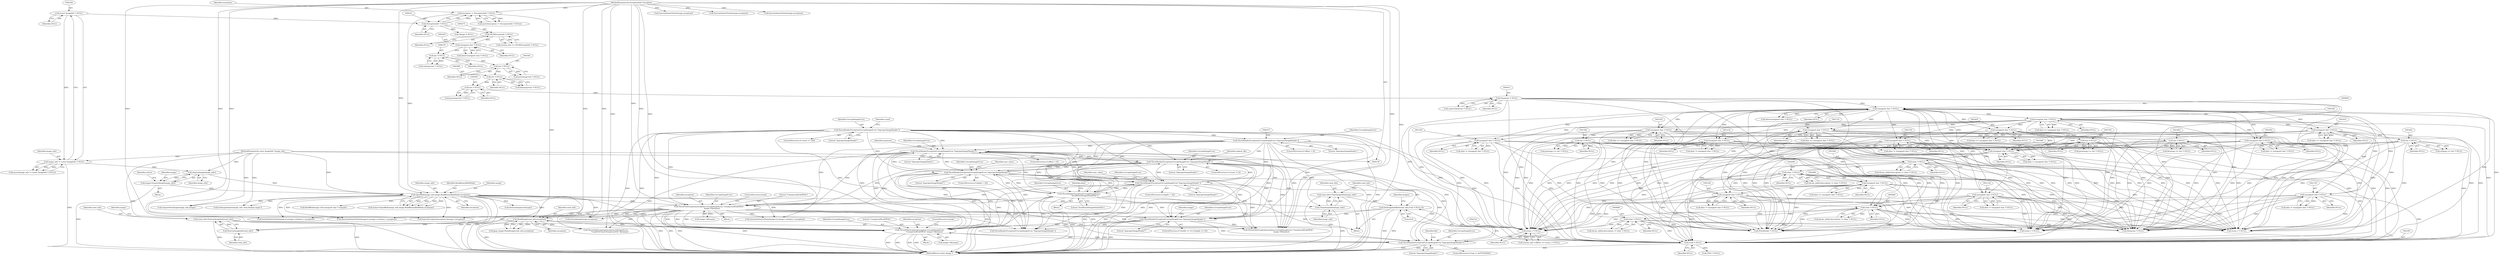 digraph "0_ImageMagick_f6e9d0d9955e85bdd7540b251cd50d598dacc5e6_8@API" {
"1002582" [label="(Call,read_info=DestroyImageInfo(read_info))"];
"1002584" [label="(Call,DestroyImageInfo(read_info))"];
"1002390" [label="(Call,SetImageInfoBlob(read_info,(void *) NULL,0))"];
"1002386" [label="(Call,read_info=CloneImageInfo(image_info))"];
"1002388" [label="(Call,CloneImageInfo(image_info))"];
"1000235" [label="(Call,OpenBlob(image_info,image,ReadBinaryBlobMode,exception))"];
"1000231" [label="(Call,AcquireImage(image_info))"];
"1000191" [label="(Call,image_info != (const ImageInfo *) NULL)"];
"1000140" [label="(MethodParameterIn,const ImageInfo *image_info)"];
"1000193" [label="(Call,(const ImageInfo *) NULL)"];
"1000229" [label="(Call,image=AcquireImage(image_info))"];
"1000218" [label="(Call,exception != (ExceptionInfo *) NULL)"];
"1000141" [label="(MethodParameterIn,ExceptionInfo *exception)"];
"1000220" [label="(Call,(ExceptionInfo *) NULL)"];
"1002392" [label="(Call,(void *) NULL)"];
"1001128" [label="(Call,(unsigned char *) NULL)"];
"1000943" [label="(Call,(unsigned char *) NULL)"];
"1002181" [label="(Call,(unsigned char *) NULL)"];
"1001964" [label="(Call,(unsigned char *) NULL)"];
"1001941" [label="(Call,(unsigned char *) NULL)"];
"1001044" [label="(Call,(unsigned char *) NULL)"];
"1001581" [label="(Call,(int *) NULL)"];
"1001551" [label="(Call,(unsigned char *) NULL)"];
"1001535" [label="(Call,(unsigned char *) NULL)"];
"1001761" [label="(Call,(int *) NULL)"];
"1001731" [label="(Call,(unsigned char *) NULL)"];
"1001832" [label="(Call,(unsigned char *) NULL)"];
"1001215" [label="(Call,(unsigned char *) NULL)"];
"1001518" [label="(Call,(unsigned char *) NULL)"];
"1001660" [label="(Call,(int *) NULL)"];
"1001630" [label="(Call,(unsigned char *) NULL)"];
"1001862" [label="(Call,(int *) NULL)"];
"1002089" [label="(Call,(unsigned char *) NULL)"];
"1002008" [label="(Call,(char *) NULL)"];
"1001979" [label="(Call,(char *) NULL)"];
"1001149" [label="(Call,(unsigned char *) NULL)"];
"1000410" [label="(Call,(Quantum *) NULL)"];
"1000390" [label="(Call,(int *) NULL)"];
"1000385" [label="(Call,(int *) NULL)"];
"1000380" [label="(Call,(int *) NULL)"];
"1000375" [label="(Call,(int *) NULL)"];
"1000353" [label="(Call,(unsigned char *) NULL)"];
"1000274" [label="(Call,(DCMStreamInfo *) NULL)"];
"1000898" [label="(Call,(char *) NULL)"];
"1000848" [label="(Call,(char *) NULL)"];
"1002331" [label="(Call,(ssize_t *) NULL)"];
"1002539" [label="(Call,ReadImage(read_info,exception))"];
"1002496" [label="(Call,ThrowFileException(exception,CorruptImageError,\n                \"UnexpectedEndOfFile\",image->filename))"];
"1002196" [label="(Call,ThrowFileException(exception,CorruptImageError,\"UnexpectedEndOfFile\",\n          image->filename))"];
"1000333" [label="(Call,ThrowReaderException(CorruptImageError,\"ImproperImageHeader\"))"];
"1000300" [label="(Call,ThrowReaderException(CorruptImageError,\"ImproperImageHeader\"))"];
"1000650" [label="(Call,ThrowReaderException(CorruptImageError,\"ImproperImageHeader\"))"];
"1000561" [label="(Call,ThrowReaderException(CorruptImageError,\"ImproperImageHeader\"))"];
"1001450" [label="(Call,ThrowReaderException(CorruptImageError,\"ImproperImageHeader\"))"];
"1001485" [label="(Call,ThrowReaderException(CorruptImageError,\"ImproperImageHeader\"))"];
"1001092" [label="(Call,ThrowReaderException(CorruptImageError,\n                     \"InsufficientImageDataInFile\"))"];
"1002441" [label="(Call,ThrowReaderException(CorruptImageError,\"ImproperImageHeader\"))"];
"1002212" [label="(Call,ThrowReaderException(CorruptImageError,\"ImproperImageHeader\"))"];
"1000142" [label="(Block,)"];
"1001217" [label="(Identifier,NULL)"];
"1000943" [label="(Call,(unsigned char *) NULL)"];
"1000333" [label="(Call,ThrowReaderException(CorruptImageError,\"ImproperImageHeader\"))"];
"1000195" [label="(Identifier,NULL)"];
"1001941" [label="(Call,(unsigned char *) NULL)"];
"1000217" [label="(Call,assert(exception != (ExceptionInfo *) NULL))"];
"1000351" [label="(Call,data=(unsigned char *) NULL)"];
"1002445" [label="(Identifier,file)"];
"1002386" [label="(Call,read_info=CloneImageInfo(image_info))"];
"1001068" [label="(Block,)"];
"1001520" [label="(Identifier,NULL)"];
"1000387" [label="(Identifier,NULL)"];
"1001537" [label="(Identifier,NULL)"];
"1002495" [label="(Block,)"];
"1001215" [label="(Call,(unsigned char *) NULL)"];
"1000373" [label="(Call,redmap=(int *) NULL)"];
"1004382" [label="(Call,IsGrayImage(image,exception))"];
"1002217" [label="(Identifier,image)"];
"1002204" [label="(ControlStructure,if ((width == 0) || (height == 0)))"];
"1001579" [label="(Call,graymap == (int *) NULL)"];
"1000218" [label="(Call,exception != (ExceptionInfo *) NULL)"];
"1000562" [label="(Identifier,CorruptImageError)"];
"1001094" [label="(Literal,\"InsufficientImageDataInFile\")"];
"1001763" [label="(Identifier,NULL)"];
"1002496" [label="(Call,ThrowFileException(exception,CorruptImageError,\n                \"UnexpectedEndOfFile\",image->filename))"];
"1001943" [label="(Identifier,NULL)"];
"1002212" [label="(Call,ThrowReaderException(CorruptImageError,\"ImproperImageHeader\"))"];
"1001130" [label="(Identifier,NULL)"];
"1002500" [label="(Call,image->filename)"];
"1000377" [label="(Identifier,NULL)"];
"1001551" [label="(Call,(unsigned char *) NULL)"];
"1000219" [label="(Identifier,exception)"];
"1001979" [label="(Call,(char *) NULL)"];
"1000557" [label="(ControlStructure,if (count != 2))"];
"1000334" [label="(Identifier,CorruptImageError)"];
"1000646" [label="(ControlStructure,if (offset < 0))"];
"1000410" [label="(Call,(Quantum *) NULL)"];
"1000276" [label="(Identifier,NULL)"];
"1000272" [label="(Call,stream_info == (DCMStreamInfo *) NULL)"];
"1001966" [label="(Identifier,NULL)"];
"1002474" [label="(Call,ThrowFileException(exception,FileOpenError,\n              \"UnableToCreateTemporaryFile\",filename))"];
"1000290" [label="(Call,ReadBlob(image,128,(unsigned char *) magick))"];
"1002389" [label="(Identifier,image_info)"];
"1000329" [label="(ControlStructure,if (offset < 0))"];
"1001147" [label="(Call,data != (unsigned char *) NULL)"];
"1003274" [label="(Call,GetAuthenticPixels(image,0,y,image->columns,1,exception))"];
"1001964" [label="(Call,(unsigned char *) NULL)"];
"1001759" [label="(Call,greenmap == (int *) NULL)"];
"1000392" [label="(Identifier,NULL)"];
"1001485" [label="(Call,ThrowReaderException(CorruptImageError,\"ImproperImageHeader\"))"];
"1000385" [label="(Call,(int *) NULL)"];
"1001973" [label="(Call,dicom_info[i].description != (char *) NULL)"];
"1002497" [label="(Identifier,exception)"];
"1002200" [label="(Call,image->filename)"];
"1000375" [label="(Call,(int *) NULL)"];
"1000191" [label="(Call,image_info != (const ImageInfo *) NULL)"];
"1001044" [label="(Call,(unsigned char *) NULL)"];
"1001487" [label="(Literal,\"ImproperImageHeader\")"];
"1001632" [label="(Identifier,NULL)"];
"1001042" [label="(Call,data == (unsigned char *) NULL)"];
"1000842" [label="(Call,dicom_info[i].description != (char *) NULL)"];
"1002387" [label="(Identifier,read_info)"];
"1000300" [label="(Call,ThrowReaderException(CorruptImageError,\"ImproperImageHeader\"))"];
"1003415" [label="(Call,GetImageOption(image_info,\"dcm:display-range\"))"];
"1001731" [label="(Call,(unsigned char *) NULL)"];
"1001761" [label="(Call,(int *) NULL)"];
"1003458" [label="(Call,QueueAuthenticPixels(image,0,y,image->columns,1,exception))"];
"1001535" [label="(Call,(unsigned char *) NULL)"];
"1000190" [label="(Call,assert(image_info != (const ImageInfo *) NULL))"];
"1000941" [label="(Call,data=(unsigned char *) NULL)"];
"1002541" [label="(Identifier,exception)"];
"1002503" [label="(ControlStructure,break;)"];
"1000193" [label="(Call,(const ImageInfo *) NULL)"];
"1002394" [label="(Identifier,NULL)"];
"1000390" [label="(Call,(int *) NULL)"];
"1000236" [label="(Identifier,image_info)"];
"1000296" [label="(ControlStructure,if (count != 128))"];
"1001092" [label="(Call,ThrowReaderException(CorruptImageError,\n                     \"InsufficientImageDataInFile\"))"];
"1000561" [label="(Call,ThrowReaderException(CorruptImageError,\"ImproperImageHeader\"))"];
"1002089" [label="(Call,(unsigned char *) NULL)"];
"1001862" [label="(Call,(int *) NULL)"];
"1002196" [label="(Call,ThrowFileException(exception,CorruptImageError,\"UnexpectedEndOfFile\",\n          image->filename))"];
"1002537" [label="(Call,jpeg_image=ReadImage(read_info,exception))"];
"1000353" [label="(Call,(unsigned char *) NULL)"];
"1001864" [label="(Identifier,NULL)"];
"1001981" [label="(Identifier,NULL)"];
"1001658" [label="(Call,redmap == (int *) NULL)"];
"1000383" [label="(Call,bluemap=(int *) NULL)"];
"1002582" [label="(Call,read_info=DestroyImageInfo(read_info))"];
"1001093" [label="(Identifier,CorruptImageError)"];
"1001832" [label="(Call,(unsigned char *) NULL)"];
"1000900" [label="(Identifier,NULL)"];
"1002842" [label="(Call,InheritException(exception,&image->exception))"];
"1001489" [label="(Identifier,max_value)"];
"1000250" [label="(Call,(Image *) NULL)"];
"1000232" [label="(Identifier,image_info)"];
"1002008" [label="(Call,(char *) NULL)"];
"1000238" [label="(Identifier,ReadBinaryBlobMode)"];
"1000222" [label="(Identifier,NULL)"];
"1000382" [label="(Identifier,NULL)"];
"1002392" [label="(Call,(void *) NULL)"];
"1003906" [label="(Call,QueueAuthenticPixels(image,0,y,image->columns,1,exception))"];
"1002327" [label="(Call,stream_info->offsets == (ssize_t *) NULL)"];
"1001553" [label="(Identifier,NULL)"];
"1001046" [label="(Identifier,NULL)"];
"1002498" [label="(Identifier,CorruptImageError)"];
"1000567" [label="(Identifier,explicit_file)"];
"1000850" [label="(Identifier,NULL)"];
"1003854" [label="(Call,SyncAuthenticPixels(image,exception))"];
"1001834" [label="(Identifier,NULL)"];
"1002333" [label="(Identifier,NULL)"];
"1001860" [label="(Call,bluemap == (int *) NULL)"];
"1002391" [label="(Identifier,read_info)"];
"1001830" [label="(Call,data == (unsigned char *) NULL)"];
"1000898" [label="(Call,(char *) NULL)"];
"1002587" [label="(Identifier,image)"];
"1000274" [label="(Call,(DCMStreamInfo *) NULL)"];
"1001729" [label="(Call,data == (unsigned char *) NULL)"];
"1002183" [label="(Identifier,NULL)"];
"1000234" [label="(Identifier,status)"];
"1002583" [label="(Identifier,read_info)"];
"1001128" [label="(Call,(unsigned char *) NULL)"];
"1002010" [label="(Identifier,NULL)"];
"1004435" [label="(Call,AcquireNextImage(image_info,image))"];
"1000301" [label="(Identifier,CorruptImageError)"];
"1002860" [label="(Call,(PixelPacket *) NULL)"];
"1001454" [label="(Identifier,max_value)"];
"1002397" [label="(Identifier,images)"];
"1000233" [label="(Call,status=OpenBlob(image_info,image,ReadBinaryBlobMode,exception))"];
"1000237" [label="(Identifier,image)"];
"1001126" [label="(Call,data != (unsigned char *) NULL)"];
"1002584" [label="(Call,DestroyImageInfo(read_info))"];
"1000192" [label="(Identifier,image_info)"];
"1000140" [label="(MethodParameterIn,const ImageInfo *image_info)"];
"1001581" [label="(Call,(int *) NULL)"];
"1001151" [label="(Identifier,NULL)"];
"1000408" [label="(Call,scale=(Quantum *) NULL)"];
"1000892" [label="(Call,dicom_info[i].description != (char *) NULL)"];
"1000235" [label="(Call,OpenBlob(image_info,image,ReadBinaryBlobMode,exception))"];
"1000563" [label="(Literal,\"ImproperImageHeader\")"];
"1002002" [label="(Call,dicom_info[i].description != (char *) NULL)"];
"1002087" [label="(Call,data == (unsigned char *) NULL)"];
"1002539" [label="(Call,ReadImage(read_info,exception))"];
"1001481" [label="(ControlStructure,if (depth > 32))"];
"1000335" [label="(Literal,\"ImproperImageHeader\")"];
"1002390" [label="(Call,SetImageInfoBlob(read_info,(void *) NULL,0))"];
"1001660" [label="(Call,(int *) NULL)"];
"1002622" [label="(Call,(Quantum *) NULL)"];
"1001533" [label="(Call,data != (unsigned char *) NULL)"];
"1001518" [label="(Call,(unsigned char *) NULL)"];
"1000412" [label="(Identifier,NULL)"];
"1001583" [label="(Identifier,NULL)"];
"1001452" [label="(Literal,\"ImproperImageHeader\")"];
"1000231" [label="(Call,AcquireImage(image_info))"];
"1004350" [label="(Call,SyncAuthenticPixels(image,exception))"];
"1002203" [label="(ControlStructure,break;)"];
"1000230" [label="(Identifier,image)"];
"1000848" [label="(Call,(char *) NULL)"];
"1001662" [label="(Identifier,NULL)"];
"1002585" [label="(Identifier,read_info)"];
"1002446" [label="(Call,(FILE *) NULL)"];
"1001450" [label="(Call,ThrowReaderException(CorruptImageError,\"ImproperImageHeader\"))"];
"1002199" [label="(Literal,\"UnexpectedEndOfFile\")"];
"1001451" [label="(Identifier,CorruptImageError)"];
"1002179" [label="(Call,data != (unsigned char *) NULL)"];
"1001486" [label="(Identifier,CorruptImageError)"];
"1000220" [label="(Call,(ExceptionInfo *) NULL)"];
"1002437" [label="(ControlStructure,if (tag != 0xFFFEE000))"];
"1004563" [label="(MethodReturn,static Image *)"];
"1002395" [label="(Literal,0)"];
"1000380" [label="(Call,(int *) NULL)"];
"1000650" [label="(Call,ThrowReaderException(CorruptImageError,\"ImproperImageHeader\"))"];
"1001962" [label="(Call,data != (unsigned char *) NULL)"];
"1003182" [label="(Call,ThrowReaderException(CorruptImageError,\"ImproperImageHeader\"))"];
"1000229" [label="(Call,image=AcquireImage(image_info))"];
"1002331" [label="(Call,(ssize_t *) NULL)"];
"1002214" [label="(Literal,\"ImproperImageHeader\")"];
"1000302" [label="(Literal,\"ImproperImageHeader\")"];
"1002195" [label="(Block,)"];
"1001213" [label="(Call,data != (unsigned char *) NULL)"];
"1000651" [label="(Identifier,CorruptImageError)"];
"1001549" [label="(Call,data == (unsigned char *) NULL)"];
"1001097" [label="(Identifier,data)"];
"1002441" [label="(Call,ThrowReaderException(CorruptImageError,\"ImproperImageHeader\"))"];
"1002442" [label="(Identifier,CorruptImageError)"];
"1000239" [label="(Identifier,exception)"];
"1000355" [label="(Identifier,NULL)"];
"1000654" [label="(Identifier,quantum)"];
"1002443" [label="(Literal,\"ImproperImageHeader\")"];
"1000945" [label="(Identifier,NULL)"];
"1001733" [label="(Identifier,NULL)"];
"1002388" [label="(Call,CloneImageInfo(image_info))"];
"1000378" [label="(Call,greenmap=(int *) NULL)"];
"1002255" [label="(Block,)"];
"1004477" [label="(Call,(ssize_t *) NULL)"];
"1002091" [label="(Identifier,NULL)"];
"1000388" [label="(Call,graymap=(int *) NULL)"];
"1001149" [label="(Call,(unsigned char *) NULL)"];
"1002213" [label="(Identifier,CorruptImageError)"];
"1001630" [label="(Call,(unsigned char *) NULL)"];
"1001939" [label="(Call,data != (unsigned char *) NULL)"];
"1001446" [label="(ControlStructure,if (depth > 32))"];
"1000141" [label="(MethodParameterIn,ExceptionInfo *exception)"];
"1001628" [label="(Call,data == (unsigned char *) NULL)"];
"1002197" [label="(Identifier,exception)"];
"1000304" [label="(Identifier,count)"];
"1000247" [label="(Call,DestroyImageList(image))"];
"1002734" [label="(Call,(ssize_t *) NULL)"];
"1001516" [label="(Call,data != (unsigned char *) NULL)"];
"1003359" [label="(Call,SyncAuthenticPixels(image,exception))"];
"1002540" [label="(Identifier,read_info)"];
"1002198" [label="(Identifier,CorruptImageError)"];
"1002499" [label="(Literal,\"UnexpectedEndOfFile\")"];
"1002181" [label="(Call,(unsigned char *) NULL)"];
"1004397" [label="(Call,ThrowFileException(exception,CorruptImageError,\"UnexpectedEndOfFile\",\n          image->filename))"];
"1000652" [label="(Literal,\"ImproperImageHeader\")"];
"1002582" -> "1002255"  [label="AST: "];
"1002582" -> "1002584"  [label="CFG: "];
"1002583" -> "1002582"  [label="AST: "];
"1002584" -> "1002582"  [label="AST: "];
"1002587" -> "1002582"  [label="CFG: "];
"1002582" -> "1004563"  [label="DDG: "];
"1002582" -> "1004563"  [label="DDG: "];
"1002584" -> "1002582"  [label="DDG: "];
"1002584" -> "1002585"  [label="CFG: "];
"1002585" -> "1002584"  [label="AST: "];
"1002390" -> "1002584"  [label="DDG: "];
"1002539" -> "1002584"  [label="DDG: "];
"1002390" -> "1002255"  [label="AST: "];
"1002390" -> "1002395"  [label="CFG: "];
"1002391" -> "1002390"  [label="AST: "];
"1002392" -> "1002390"  [label="AST: "];
"1002395" -> "1002390"  [label="AST: "];
"1002397" -> "1002390"  [label="CFG: "];
"1002390" -> "1004563"  [label="DDG: "];
"1002390" -> "1004563"  [label="DDG: "];
"1002386" -> "1002390"  [label="DDG: "];
"1002392" -> "1002390"  [label="DDG: "];
"1002390" -> "1002539"  [label="DDG: "];
"1002386" -> "1002255"  [label="AST: "];
"1002386" -> "1002388"  [label="CFG: "];
"1002387" -> "1002386"  [label="AST: "];
"1002388" -> "1002386"  [label="AST: "];
"1002391" -> "1002386"  [label="CFG: "];
"1002386" -> "1004563"  [label="DDG: "];
"1002388" -> "1002386"  [label="DDG: "];
"1002388" -> "1002389"  [label="CFG: "];
"1002389" -> "1002388"  [label="AST: "];
"1002388" -> "1004563"  [label="DDG: "];
"1000235" -> "1002388"  [label="DDG: "];
"1000140" -> "1002388"  [label="DDG: "];
"1000235" -> "1000233"  [label="AST: "];
"1000235" -> "1000239"  [label="CFG: "];
"1000236" -> "1000235"  [label="AST: "];
"1000237" -> "1000235"  [label="AST: "];
"1000238" -> "1000235"  [label="AST: "];
"1000239" -> "1000235"  [label="AST: "];
"1000233" -> "1000235"  [label="CFG: "];
"1000235" -> "1004563"  [label="DDG: "];
"1000235" -> "1004563"  [label="DDG: "];
"1000235" -> "1004563"  [label="DDG: "];
"1000235" -> "1000233"  [label="DDG: "];
"1000235" -> "1000233"  [label="DDG: "];
"1000235" -> "1000233"  [label="DDG: "];
"1000235" -> "1000233"  [label="DDG: "];
"1000231" -> "1000235"  [label="DDG: "];
"1000140" -> "1000235"  [label="DDG: "];
"1000229" -> "1000235"  [label="DDG: "];
"1000218" -> "1000235"  [label="DDG: "];
"1000141" -> "1000235"  [label="DDG: "];
"1000235" -> "1000247"  [label="DDG: "];
"1000235" -> "1000290"  [label="DDG: "];
"1000235" -> "1002196"  [label="DDG: "];
"1000235" -> "1002474"  [label="DDG: "];
"1000235" -> "1002496"  [label="DDG: "];
"1000235" -> "1002539"  [label="DDG: "];
"1000235" -> "1002842"  [label="DDG: "];
"1000235" -> "1003274"  [label="DDG: "];
"1000235" -> "1003415"  [label="DDG: "];
"1000235" -> "1003458"  [label="DDG: "];
"1000235" -> "1003906"  [label="DDG: "];
"1000235" -> "1004382"  [label="DDG: "];
"1000235" -> "1004435"  [label="DDG: "];
"1000231" -> "1000229"  [label="AST: "];
"1000231" -> "1000232"  [label="CFG: "];
"1000232" -> "1000231"  [label="AST: "];
"1000229" -> "1000231"  [label="CFG: "];
"1000231" -> "1000229"  [label="DDG: "];
"1000191" -> "1000231"  [label="DDG: "];
"1000140" -> "1000231"  [label="DDG: "];
"1000191" -> "1000190"  [label="AST: "];
"1000191" -> "1000193"  [label="CFG: "];
"1000192" -> "1000191"  [label="AST: "];
"1000193" -> "1000191"  [label="AST: "];
"1000190" -> "1000191"  [label="CFG: "];
"1000191" -> "1004563"  [label="DDG: "];
"1000191" -> "1000190"  [label="DDG: "];
"1000191" -> "1000190"  [label="DDG: "];
"1000140" -> "1000191"  [label="DDG: "];
"1000193" -> "1000191"  [label="DDG: "];
"1000140" -> "1000139"  [label="AST: "];
"1000140" -> "1004563"  [label="DDG: "];
"1000140" -> "1003415"  [label="DDG: "];
"1000140" -> "1004435"  [label="DDG: "];
"1000193" -> "1000195"  [label="CFG: "];
"1000194" -> "1000193"  [label="AST: "];
"1000195" -> "1000193"  [label="AST: "];
"1000193" -> "1000220"  [label="DDG: "];
"1000229" -> "1000142"  [label="AST: "];
"1000230" -> "1000229"  [label="AST: "];
"1000234" -> "1000229"  [label="CFG: "];
"1000229" -> "1004563"  [label="DDG: "];
"1000218" -> "1000217"  [label="AST: "];
"1000218" -> "1000220"  [label="CFG: "];
"1000219" -> "1000218"  [label="AST: "];
"1000220" -> "1000218"  [label="AST: "];
"1000217" -> "1000218"  [label="CFG: "];
"1000218" -> "1004563"  [label="DDG: "];
"1000218" -> "1000217"  [label="DDG: "];
"1000218" -> "1000217"  [label="DDG: "];
"1000141" -> "1000218"  [label="DDG: "];
"1000220" -> "1000218"  [label="DDG: "];
"1000141" -> "1000139"  [label="AST: "];
"1000141" -> "1004563"  [label="DDG: "];
"1000141" -> "1002196"  [label="DDG: "];
"1000141" -> "1002474"  [label="DDG: "];
"1000141" -> "1002496"  [label="DDG: "];
"1000141" -> "1002539"  [label="DDG: "];
"1000141" -> "1002842"  [label="DDG: "];
"1000141" -> "1003274"  [label="DDG: "];
"1000141" -> "1003359"  [label="DDG: "];
"1000141" -> "1003458"  [label="DDG: "];
"1000141" -> "1003854"  [label="DDG: "];
"1000141" -> "1003906"  [label="DDG: "];
"1000141" -> "1004350"  [label="DDG: "];
"1000141" -> "1004382"  [label="DDG: "];
"1000141" -> "1004397"  [label="DDG: "];
"1000220" -> "1000222"  [label="CFG: "];
"1000221" -> "1000220"  [label="AST: "];
"1000222" -> "1000220"  [label="AST: "];
"1000220" -> "1000250"  [label="DDG: "];
"1000220" -> "1000274"  [label="DDG: "];
"1002392" -> "1002394"  [label="CFG: "];
"1002393" -> "1002392"  [label="AST: "];
"1002394" -> "1002392"  [label="AST: "];
"1002395" -> "1002392"  [label="CFG: "];
"1002392" -> "1004563"  [label="DDG: "];
"1001128" -> "1002392"  [label="DDG: "];
"1002089" -> "1002392"  [label="DDG: "];
"1000410" -> "1002392"  [label="DDG: "];
"1001581" -> "1002392"  [label="DDG: "];
"1001535" -> "1002392"  [label="DDG: "];
"1001761" -> "1002392"  [label="DDG: "];
"1001832" -> "1002392"  [label="DDG: "];
"1000898" -> "1002392"  [label="DDG: "];
"1001215" -> "1002392"  [label="DDG: "];
"1001731" -> "1002392"  [label="DDG: "];
"1001941" -> "1002392"  [label="DDG: "];
"1002181" -> "1002392"  [label="DDG: "];
"1000848" -> "1002392"  [label="DDG: "];
"1001518" -> "1002392"  [label="DDG: "];
"1001660" -> "1002392"  [label="DDG: "];
"1001149" -> "1002392"  [label="DDG: "];
"1002008" -> "1002392"  [label="DDG: "];
"1001862" -> "1002392"  [label="DDG: "];
"1002331" -> "1002392"  [label="DDG: "];
"1001630" -> "1002392"  [label="DDG: "];
"1001979" -> "1002392"  [label="DDG: "];
"1000943" -> "1002392"  [label="DDG: "];
"1001044" -> "1002392"  [label="DDG: "];
"1001551" -> "1002392"  [label="DDG: "];
"1002392" -> "1002446"  [label="DDG: "];
"1001128" -> "1001126"  [label="AST: "];
"1001128" -> "1001130"  [label="CFG: "];
"1001129" -> "1001128"  [label="AST: "];
"1001130" -> "1001128"  [label="AST: "];
"1001126" -> "1001128"  [label="CFG: "];
"1001128" -> "1000848"  [label="DDG: "];
"1001128" -> "1000943"  [label="DDG: "];
"1001128" -> "1001126"  [label="DDG: "];
"1000943" -> "1001128"  [label="DDG: "];
"1001044" -> "1001128"  [label="DDG: "];
"1001128" -> "1002331"  [label="DDG: "];
"1001128" -> "1002622"  [label="DDG: "];
"1001128" -> "1002734"  [label="DDG: "];
"1001128" -> "1002860"  [label="DDG: "];
"1001128" -> "1004477"  [label="DDG: "];
"1000943" -> "1000941"  [label="AST: "];
"1000943" -> "1000945"  [label="CFG: "];
"1000944" -> "1000943"  [label="AST: "];
"1000945" -> "1000943"  [label="AST: "];
"1000941" -> "1000943"  [label="CFG: "];
"1000943" -> "1000848"  [label="DDG: "];
"1000943" -> "1000941"  [label="DDG: "];
"1002181" -> "1000943"  [label="DDG: "];
"1001149" -> "1000943"  [label="DDG: "];
"1000410" -> "1000943"  [label="DDG: "];
"1000898" -> "1000943"  [label="DDG: "];
"1000943" -> "1001044"  [label="DDG: "];
"1000943" -> "1001149"  [label="DDG: "];
"1000943" -> "1001215"  [label="DDG: "];
"1000943" -> "1001518"  [label="DDG: "];
"1000943" -> "1001535"  [label="DDG: "];
"1000943" -> "1001551"  [label="DDG: "];
"1000943" -> "1001630"  [label="DDG: "];
"1000943" -> "1001731"  [label="DDG: "];
"1000943" -> "1001832"  [label="DDG: "];
"1000943" -> "1001941"  [label="DDG: "];
"1000943" -> "1001964"  [label="DDG: "];
"1000943" -> "1002331"  [label="DDG: "];
"1000943" -> "1002622"  [label="DDG: "];
"1000943" -> "1002734"  [label="DDG: "];
"1000943" -> "1002860"  [label="DDG: "];
"1000943" -> "1004477"  [label="DDG: "];
"1002181" -> "1002179"  [label="AST: "];
"1002181" -> "1002183"  [label="CFG: "];
"1002182" -> "1002181"  [label="AST: "];
"1002183" -> "1002181"  [label="AST: "];
"1002179" -> "1002181"  [label="CFG: "];
"1002181" -> "1000848"  [label="DDG: "];
"1002181" -> "1002179"  [label="DDG: "];
"1001964" -> "1002181"  [label="DDG: "];
"1002089" -> "1002181"  [label="DDG: "];
"1002008" -> "1002181"  [label="DDG: "];
"1002181" -> "1002331"  [label="DDG: "];
"1002181" -> "1002622"  [label="DDG: "];
"1002181" -> "1002734"  [label="DDG: "];
"1002181" -> "1002860"  [label="DDG: "];
"1002181" -> "1004477"  [label="DDG: "];
"1001964" -> "1001962"  [label="AST: "];
"1001964" -> "1001966"  [label="CFG: "];
"1001965" -> "1001964"  [label="AST: "];
"1001966" -> "1001964"  [label="AST: "];
"1001962" -> "1001964"  [label="CFG: "];
"1001964" -> "1001962"  [label="DDG: "];
"1001941" -> "1001964"  [label="DDG: "];
"1001581" -> "1001964"  [label="DDG: "];
"1001535" -> "1001964"  [label="DDG: "];
"1001761" -> "1001964"  [label="DDG: "];
"1001832" -> "1001964"  [label="DDG: "];
"1001215" -> "1001964"  [label="DDG: "];
"1001731" -> "1001964"  [label="DDG: "];
"1001518" -> "1001964"  [label="DDG: "];
"1001660" -> "1001964"  [label="DDG: "];
"1001862" -> "1001964"  [label="DDG: "];
"1001630" -> "1001964"  [label="DDG: "];
"1001044" -> "1001964"  [label="DDG: "];
"1001551" -> "1001964"  [label="DDG: "];
"1001964" -> "1001979"  [label="DDG: "];
"1001964" -> "1002089"  [label="DDG: "];
"1001941" -> "1001939"  [label="AST: "];
"1001941" -> "1001943"  [label="CFG: "];
"1001942" -> "1001941"  [label="AST: "];
"1001943" -> "1001941"  [label="AST: "];
"1001939" -> "1001941"  [label="CFG: "];
"1001941" -> "1001939"  [label="DDG: "];
"1001044" -> "1001941"  [label="DDG: "];
"1001941" -> "1002331"  [label="DDG: "];
"1001941" -> "1002622"  [label="DDG: "];
"1001941" -> "1002734"  [label="DDG: "];
"1001941" -> "1002860"  [label="DDG: "];
"1001941" -> "1004477"  [label="DDG: "];
"1001044" -> "1001042"  [label="AST: "];
"1001044" -> "1001046"  [label="CFG: "];
"1001045" -> "1001044"  [label="AST: "];
"1001046" -> "1001044"  [label="AST: "];
"1001042" -> "1001044"  [label="CFG: "];
"1001044" -> "1001042"  [label="DDG: "];
"1001044" -> "1001149"  [label="DDG: "];
"1001044" -> "1001215"  [label="DDG: "];
"1001044" -> "1001518"  [label="DDG: "];
"1001044" -> "1001535"  [label="DDG: "];
"1001044" -> "1001551"  [label="DDG: "];
"1001044" -> "1001630"  [label="DDG: "];
"1001044" -> "1001731"  [label="DDG: "];
"1001044" -> "1001832"  [label="DDG: "];
"1001044" -> "1002331"  [label="DDG: "];
"1001044" -> "1002622"  [label="DDG: "];
"1001044" -> "1002734"  [label="DDG: "];
"1001044" -> "1002860"  [label="DDG: "];
"1001044" -> "1004477"  [label="DDG: "];
"1001581" -> "1001579"  [label="AST: "];
"1001581" -> "1001583"  [label="CFG: "];
"1001582" -> "1001581"  [label="AST: "];
"1001583" -> "1001581"  [label="AST: "];
"1001579" -> "1001581"  [label="CFG: "];
"1001581" -> "1001579"  [label="DDG: "];
"1001551" -> "1001581"  [label="DDG: "];
"1001581" -> "1002331"  [label="DDG: "];
"1001581" -> "1002622"  [label="DDG: "];
"1001581" -> "1002734"  [label="DDG: "];
"1001581" -> "1002860"  [label="DDG: "];
"1001581" -> "1004477"  [label="DDG: "];
"1001551" -> "1001549"  [label="AST: "];
"1001551" -> "1001553"  [label="CFG: "];
"1001552" -> "1001551"  [label="AST: "];
"1001553" -> "1001551"  [label="AST: "];
"1001549" -> "1001551"  [label="CFG: "];
"1001551" -> "1001549"  [label="DDG: "];
"1001551" -> "1002331"  [label="DDG: "];
"1001551" -> "1002622"  [label="DDG: "];
"1001551" -> "1002734"  [label="DDG: "];
"1001551" -> "1002860"  [label="DDG: "];
"1001551" -> "1004477"  [label="DDG: "];
"1001535" -> "1001533"  [label="AST: "];
"1001535" -> "1001537"  [label="CFG: "];
"1001536" -> "1001535"  [label="AST: "];
"1001537" -> "1001535"  [label="AST: "];
"1001533" -> "1001535"  [label="CFG: "];
"1001535" -> "1001533"  [label="DDG: "];
"1001535" -> "1002331"  [label="DDG: "];
"1001535" -> "1002622"  [label="DDG: "];
"1001535" -> "1002734"  [label="DDG: "];
"1001535" -> "1002860"  [label="DDG: "];
"1001535" -> "1004477"  [label="DDG: "];
"1001761" -> "1001759"  [label="AST: "];
"1001761" -> "1001763"  [label="CFG: "];
"1001762" -> "1001761"  [label="AST: "];
"1001763" -> "1001761"  [label="AST: "];
"1001759" -> "1001761"  [label="CFG: "];
"1001761" -> "1001759"  [label="DDG: "];
"1001731" -> "1001761"  [label="DDG: "];
"1001761" -> "1002331"  [label="DDG: "];
"1001761" -> "1002622"  [label="DDG: "];
"1001761" -> "1002734"  [label="DDG: "];
"1001761" -> "1002860"  [label="DDG: "];
"1001761" -> "1004477"  [label="DDG: "];
"1001731" -> "1001729"  [label="AST: "];
"1001731" -> "1001733"  [label="CFG: "];
"1001732" -> "1001731"  [label="AST: "];
"1001733" -> "1001731"  [label="AST: "];
"1001729" -> "1001731"  [label="CFG: "];
"1001731" -> "1001729"  [label="DDG: "];
"1001731" -> "1002331"  [label="DDG: "];
"1001731" -> "1002622"  [label="DDG: "];
"1001731" -> "1002734"  [label="DDG: "];
"1001731" -> "1002860"  [label="DDG: "];
"1001731" -> "1004477"  [label="DDG: "];
"1001832" -> "1001830"  [label="AST: "];
"1001832" -> "1001834"  [label="CFG: "];
"1001833" -> "1001832"  [label="AST: "];
"1001834" -> "1001832"  [label="AST: "];
"1001830" -> "1001832"  [label="CFG: "];
"1001832" -> "1001830"  [label="DDG: "];
"1001832" -> "1001862"  [label="DDG: "];
"1001832" -> "1002331"  [label="DDG: "];
"1001832" -> "1002622"  [label="DDG: "];
"1001832" -> "1002734"  [label="DDG: "];
"1001832" -> "1002860"  [label="DDG: "];
"1001832" -> "1004477"  [label="DDG: "];
"1001215" -> "1001213"  [label="AST: "];
"1001215" -> "1001217"  [label="CFG: "];
"1001216" -> "1001215"  [label="AST: "];
"1001217" -> "1001215"  [label="AST: "];
"1001213" -> "1001215"  [label="CFG: "];
"1001215" -> "1001213"  [label="DDG: "];
"1001215" -> "1002331"  [label="DDG: "];
"1001215" -> "1002622"  [label="DDG: "];
"1001215" -> "1002734"  [label="DDG: "];
"1001215" -> "1002860"  [label="DDG: "];
"1001215" -> "1004477"  [label="DDG: "];
"1001518" -> "1001516"  [label="AST: "];
"1001518" -> "1001520"  [label="CFG: "];
"1001519" -> "1001518"  [label="AST: "];
"1001520" -> "1001518"  [label="AST: "];
"1001516" -> "1001518"  [label="CFG: "];
"1001518" -> "1001516"  [label="DDG: "];
"1001518" -> "1002331"  [label="DDG: "];
"1001518" -> "1002622"  [label="DDG: "];
"1001518" -> "1002734"  [label="DDG: "];
"1001518" -> "1002860"  [label="DDG: "];
"1001518" -> "1004477"  [label="DDG: "];
"1001660" -> "1001658"  [label="AST: "];
"1001660" -> "1001662"  [label="CFG: "];
"1001661" -> "1001660"  [label="AST: "];
"1001662" -> "1001660"  [label="AST: "];
"1001658" -> "1001660"  [label="CFG: "];
"1001660" -> "1001658"  [label="DDG: "];
"1001630" -> "1001660"  [label="DDG: "];
"1001660" -> "1002331"  [label="DDG: "];
"1001660" -> "1002622"  [label="DDG: "];
"1001660" -> "1002734"  [label="DDG: "];
"1001660" -> "1002860"  [label="DDG: "];
"1001660" -> "1004477"  [label="DDG: "];
"1001630" -> "1001628"  [label="AST: "];
"1001630" -> "1001632"  [label="CFG: "];
"1001631" -> "1001630"  [label="AST: "];
"1001632" -> "1001630"  [label="AST: "];
"1001628" -> "1001630"  [label="CFG: "];
"1001630" -> "1001628"  [label="DDG: "];
"1001630" -> "1002331"  [label="DDG: "];
"1001630" -> "1002622"  [label="DDG: "];
"1001630" -> "1002734"  [label="DDG: "];
"1001630" -> "1002860"  [label="DDG: "];
"1001630" -> "1004477"  [label="DDG: "];
"1001862" -> "1001860"  [label="AST: "];
"1001862" -> "1001864"  [label="CFG: "];
"1001863" -> "1001862"  [label="AST: "];
"1001864" -> "1001862"  [label="AST: "];
"1001860" -> "1001862"  [label="CFG: "];
"1001862" -> "1001860"  [label="DDG: "];
"1001862" -> "1002331"  [label="DDG: "];
"1001862" -> "1002622"  [label="DDG: "];
"1001862" -> "1002734"  [label="DDG: "];
"1001862" -> "1002860"  [label="DDG: "];
"1001862" -> "1004477"  [label="DDG: "];
"1002089" -> "1002087"  [label="AST: "];
"1002089" -> "1002091"  [label="CFG: "];
"1002090" -> "1002089"  [label="AST: "];
"1002091" -> "1002089"  [label="AST: "];
"1002087" -> "1002089"  [label="CFG: "];
"1002089" -> "1002087"  [label="DDG: "];
"1002008" -> "1002089"  [label="DDG: "];
"1002089" -> "1002331"  [label="DDG: "];
"1002089" -> "1002622"  [label="DDG: "];
"1002089" -> "1002734"  [label="DDG: "];
"1002089" -> "1002860"  [label="DDG: "];
"1002089" -> "1004477"  [label="DDG: "];
"1002008" -> "1002002"  [label="AST: "];
"1002008" -> "1002010"  [label="CFG: "];
"1002009" -> "1002008"  [label="AST: "];
"1002010" -> "1002008"  [label="AST: "];
"1002002" -> "1002008"  [label="CFG: "];
"1002008" -> "1002002"  [label="DDG: "];
"1001979" -> "1002008"  [label="DDG: "];
"1002008" -> "1002331"  [label="DDG: "];
"1002008" -> "1002622"  [label="DDG: "];
"1002008" -> "1002734"  [label="DDG: "];
"1002008" -> "1002860"  [label="DDG: "];
"1002008" -> "1004477"  [label="DDG: "];
"1001979" -> "1001973"  [label="AST: "];
"1001979" -> "1001981"  [label="CFG: "];
"1001980" -> "1001979"  [label="AST: "];
"1001981" -> "1001979"  [label="AST: "];
"1001973" -> "1001979"  [label="CFG: "];
"1001979" -> "1001973"  [label="DDG: "];
"1001979" -> "1002331"  [label="DDG: "];
"1001979" -> "1002622"  [label="DDG: "];
"1001979" -> "1002734"  [label="DDG: "];
"1001979" -> "1002860"  [label="DDG: "];
"1001979" -> "1004477"  [label="DDG: "];
"1001149" -> "1001147"  [label="AST: "];
"1001149" -> "1001151"  [label="CFG: "];
"1001150" -> "1001149"  [label="AST: "];
"1001151" -> "1001149"  [label="AST: "];
"1001147" -> "1001149"  [label="CFG: "];
"1001149" -> "1000848"  [label="DDG: "];
"1001149" -> "1001147"  [label="DDG: "];
"1001149" -> "1002331"  [label="DDG: "];
"1001149" -> "1002622"  [label="DDG: "];
"1001149" -> "1002734"  [label="DDG: "];
"1001149" -> "1002860"  [label="DDG: "];
"1001149" -> "1004477"  [label="DDG: "];
"1000410" -> "1000408"  [label="AST: "];
"1000410" -> "1000412"  [label="CFG: "];
"1000411" -> "1000410"  [label="AST: "];
"1000412" -> "1000410"  [label="AST: "];
"1000408" -> "1000410"  [label="CFG: "];
"1000410" -> "1000408"  [label="DDG: "];
"1000390" -> "1000410"  [label="DDG: "];
"1000410" -> "1000848"  [label="DDG: "];
"1000410" -> "1002331"  [label="DDG: "];
"1000410" -> "1002622"  [label="DDG: "];
"1000410" -> "1002734"  [label="DDG: "];
"1000410" -> "1002860"  [label="DDG: "];
"1000410" -> "1004477"  [label="DDG: "];
"1000390" -> "1000388"  [label="AST: "];
"1000390" -> "1000392"  [label="CFG: "];
"1000391" -> "1000390"  [label="AST: "];
"1000392" -> "1000390"  [label="AST: "];
"1000388" -> "1000390"  [label="CFG: "];
"1000390" -> "1000388"  [label="DDG: "];
"1000385" -> "1000390"  [label="DDG: "];
"1000385" -> "1000383"  [label="AST: "];
"1000385" -> "1000387"  [label="CFG: "];
"1000386" -> "1000385"  [label="AST: "];
"1000387" -> "1000385"  [label="AST: "];
"1000383" -> "1000385"  [label="CFG: "];
"1000385" -> "1000383"  [label="DDG: "];
"1000380" -> "1000385"  [label="DDG: "];
"1000380" -> "1000378"  [label="AST: "];
"1000380" -> "1000382"  [label="CFG: "];
"1000381" -> "1000380"  [label="AST: "];
"1000382" -> "1000380"  [label="AST: "];
"1000378" -> "1000380"  [label="CFG: "];
"1000380" -> "1000378"  [label="DDG: "];
"1000375" -> "1000380"  [label="DDG: "];
"1000375" -> "1000373"  [label="AST: "];
"1000375" -> "1000377"  [label="CFG: "];
"1000376" -> "1000375"  [label="AST: "];
"1000377" -> "1000375"  [label="AST: "];
"1000373" -> "1000375"  [label="CFG: "];
"1000375" -> "1000373"  [label="DDG: "];
"1000353" -> "1000375"  [label="DDG: "];
"1000353" -> "1000351"  [label="AST: "];
"1000353" -> "1000355"  [label="CFG: "];
"1000354" -> "1000353"  [label="AST: "];
"1000355" -> "1000353"  [label="AST: "];
"1000351" -> "1000353"  [label="CFG: "];
"1000353" -> "1000351"  [label="DDG: "];
"1000274" -> "1000353"  [label="DDG: "];
"1000274" -> "1000272"  [label="AST: "];
"1000274" -> "1000276"  [label="CFG: "];
"1000275" -> "1000274"  [label="AST: "];
"1000276" -> "1000274"  [label="AST: "];
"1000272" -> "1000274"  [label="CFG: "];
"1000274" -> "1000272"  [label="DDG: "];
"1000898" -> "1000892"  [label="AST: "];
"1000898" -> "1000900"  [label="CFG: "];
"1000899" -> "1000898"  [label="AST: "];
"1000900" -> "1000898"  [label="AST: "];
"1000892" -> "1000898"  [label="CFG: "];
"1000898" -> "1000892"  [label="DDG: "];
"1000848" -> "1000898"  [label="DDG: "];
"1000898" -> "1002331"  [label="DDG: "];
"1000898" -> "1002622"  [label="DDG: "];
"1000898" -> "1002734"  [label="DDG: "];
"1000898" -> "1002860"  [label="DDG: "];
"1000898" -> "1004477"  [label="DDG: "];
"1000848" -> "1000842"  [label="AST: "];
"1000848" -> "1000850"  [label="CFG: "];
"1000849" -> "1000848"  [label="AST: "];
"1000850" -> "1000848"  [label="AST: "];
"1000842" -> "1000848"  [label="CFG: "];
"1000848" -> "1000842"  [label="DDG: "];
"1000848" -> "1002331"  [label="DDG: "];
"1000848" -> "1002622"  [label="DDG: "];
"1000848" -> "1002734"  [label="DDG: "];
"1000848" -> "1002860"  [label="DDG: "];
"1000848" -> "1004477"  [label="DDG: "];
"1002331" -> "1002327"  [label="AST: "];
"1002331" -> "1002333"  [label="CFG: "];
"1002332" -> "1002331"  [label="AST: "];
"1002333" -> "1002331"  [label="AST: "];
"1002327" -> "1002331"  [label="CFG: "];
"1002331" -> "1002327"  [label="DDG: "];
"1002539" -> "1002537"  [label="AST: "];
"1002539" -> "1002541"  [label="CFG: "];
"1002540" -> "1002539"  [label="AST: "];
"1002541" -> "1002539"  [label="AST: "];
"1002537" -> "1002539"  [label="CFG: "];
"1002539" -> "1004563"  [label="DDG: "];
"1002539" -> "1002474"  [label="DDG: "];
"1002539" -> "1002496"  [label="DDG: "];
"1002539" -> "1002537"  [label="DDG: "];
"1002539" -> "1002537"  [label="DDG: "];
"1002496" -> "1002539"  [label="DDG: "];
"1002196" -> "1002539"  [label="DDG: "];
"1002496" -> "1002495"  [label="AST: "];
"1002496" -> "1002500"  [label="CFG: "];
"1002497" -> "1002496"  [label="AST: "];
"1002498" -> "1002496"  [label="AST: "];
"1002499" -> "1002496"  [label="AST: "];
"1002500" -> "1002496"  [label="AST: "];
"1002503" -> "1002496"  [label="CFG: "];
"1002496" -> "1004563"  [label="DDG: "];
"1002496" -> "1004563"  [label="DDG: "];
"1002496" -> "1004563"  [label="DDG: "];
"1002496" -> "1004563"  [label="DDG: "];
"1002496" -> "1002441"  [label="DDG: "];
"1002196" -> "1002496"  [label="DDG: "];
"1002196" -> "1002496"  [label="DDG: "];
"1002196" -> "1002496"  [label="DDG: "];
"1000333" -> "1002496"  [label="DDG: "];
"1000650" -> "1002496"  [label="DDG: "];
"1000561" -> "1002496"  [label="DDG: "];
"1001450" -> "1002496"  [label="DDG: "];
"1000300" -> "1002496"  [label="DDG: "];
"1001485" -> "1002496"  [label="DDG: "];
"1002441" -> "1002496"  [label="DDG: "];
"1001092" -> "1002496"  [label="DDG: "];
"1002212" -> "1002496"  [label="DDG: "];
"1002196" -> "1002195"  [label="AST: "];
"1002196" -> "1002200"  [label="CFG: "];
"1002197" -> "1002196"  [label="AST: "];
"1002198" -> "1002196"  [label="AST: "];
"1002199" -> "1002196"  [label="AST: "];
"1002200" -> "1002196"  [label="AST: "];
"1002203" -> "1002196"  [label="CFG: "];
"1002196" -> "1004563"  [label="DDG: "];
"1002196" -> "1004563"  [label="DDG: "];
"1002196" -> "1004563"  [label="DDG: "];
"1002196" -> "1004563"  [label="DDG: "];
"1000333" -> "1002196"  [label="DDG: "];
"1000650" -> "1002196"  [label="DDG: "];
"1000561" -> "1002196"  [label="DDG: "];
"1001450" -> "1002196"  [label="DDG: "];
"1000300" -> "1002196"  [label="DDG: "];
"1001485" -> "1002196"  [label="DDG: "];
"1001092" -> "1002196"  [label="DDG: "];
"1002196" -> "1002212"  [label="DDG: "];
"1002196" -> "1002441"  [label="DDG: "];
"1002196" -> "1002474"  [label="DDG: "];
"1002196" -> "1002842"  [label="DDG: "];
"1002196" -> "1003182"  [label="DDG: "];
"1002196" -> "1003274"  [label="DDG: "];
"1002196" -> "1003458"  [label="DDG: "];
"1002196" -> "1003906"  [label="DDG: "];
"1002196" -> "1004382"  [label="DDG: "];
"1002196" -> "1004397"  [label="DDG: "];
"1002196" -> "1004397"  [label="DDG: "];
"1000333" -> "1000329"  [label="AST: "];
"1000333" -> "1000335"  [label="CFG: "];
"1000334" -> "1000333"  [label="AST: "];
"1000335" -> "1000333"  [label="AST: "];
"1000337" -> "1000333"  [label="CFG: "];
"1000333" -> "1004563"  [label="DDG: "];
"1000333" -> "1004563"  [label="DDG: "];
"1000300" -> "1000333"  [label="DDG: "];
"1000333" -> "1000561"  [label="DDG: "];
"1000333" -> "1000650"  [label="DDG: "];
"1000333" -> "1001092"  [label="DDG: "];
"1000333" -> "1001450"  [label="DDG: "];
"1000333" -> "1001485"  [label="DDG: "];
"1000333" -> "1002212"  [label="DDG: "];
"1000333" -> "1002441"  [label="DDG: "];
"1000333" -> "1003182"  [label="DDG: "];
"1000333" -> "1004397"  [label="DDG: "];
"1000300" -> "1000296"  [label="AST: "];
"1000300" -> "1000302"  [label="CFG: "];
"1000301" -> "1000300"  [label="AST: "];
"1000302" -> "1000300"  [label="AST: "];
"1000304" -> "1000300"  [label="CFG: "];
"1000300" -> "1004563"  [label="DDG: "];
"1000300" -> "1004563"  [label="DDG: "];
"1000300" -> "1000561"  [label="DDG: "];
"1000300" -> "1000650"  [label="DDG: "];
"1000300" -> "1001092"  [label="DDG: "];
"1000300" -> "1001450"  [label="DDG: "];
"1000300" -> "1001485"  [label="DDG: "];
"1000300" -> "1002212"  [label="DDG: "];
"1000300" -> "1002441"  [label="DDG: "];
"1000300" -> "1003182"  [label="DDG: "];
"1000300" -> "1004397"  [label="DDG: "];
"1000650" -> "1000646"  [label="AST: "];
"1000650" -> "1000652"  [label="CFG: "];
"1000651" -> "1000650"  [label="AST: "];
"1000652" -> "1000650"  [label="AST: "];
"1000654" -> "1000650"  [label="CFG: "];
"1000650" -> "1004563"  [label="DDG: "];
"1000650" -> "1004563"  [label="DDG: "];
"1000650" -> "1000561"  [label="DDG: "];
"1000561" -> "1000650"  [label="DDG: "];
"1001450" -> "1000650"  [label="DDG: "];
"1001485" -> "1000650"  [label="DDG: "];
"1001092" -> "1000650"  [label="DDG: "];
"1000650" -> "1001092"  [label="DDG: "];
"1000650" -> "1001450"  [label="DDG: "];
"1000650" -> "1001485"  [label="DDG: "];
"1000650" -> "1002212"  [label="DDG: "];
"1000650" -> "1002441"  [label="DDG: "];
"1000650" -> "1003182"  [label="DDG: "];
"1000650" -> "1004397"  [label="DDG: "];
"1000561" -> "1000557"  [label="AST: "];
"1000561" -> "1000563"  [label="CFG: "];
"1000562" -> "1000561"  [label="AST: "];
"1000563" -> "1000561"  [label="AST: "];
"1000567" -> "1000561"  [label="CFG: "];
"1000561" -> "1004563"  [label="DDG: "];
"1000561" -> "1004563"  [label="DDG: "];
"1001450" -> "1000561"  [label="DDG: "];
"1001485" -> "1000561"  [label="DDG: "];
"1001092" -> "1000561"  [label="DDG: "];
"1000561" -> "1001092"  [label="DDG: "];
"1000561" -> "1001450"  [label="DDG: "];
"1000561" -> "1001485"  [label="DDG: "];
"1000561" -> "1002212"  [label="DDG: "];
"1000561" -> "1002441"  [label="DDG: "];
"1000561" -> "1003182"  [label="DDG: "];
"1000561" -> "1004397"  [label="DDG: "];
"1001450" -> "1001446"  [label="AST: "];
"1001450" -> "1001452"  [label="CFG: "];
"1001451" -> "1001450"  [label="AST: "];
"1001452" -> "1001450"  [label="AST: "];
"1001454" -> "1001450"  [label="CFG: "];
"1001450" -> "1004563"  [label="DDG: "];
"1001450" -> "1004563"  [label="DDG: "];
"1001450" -> "1001092"  [label="DDG: "];
"1001485" -> "1001450"  [label="DDG: "];
"1001092" -> "1001450"  [label="DDG: "];
"1001450" -> "1001485"  [label="DDG: "];
"1001450" -> "1002212"  [label="DDG: "];
"1001450" -> "1002441"  [label="DDG: "];
"1001450" -> "1003182"  [label="DDG: "];
"1001450" -> "1004397"  [label="DDG: "];
"1001485" -> "1001481"  [label="AST: "];
"1001485" -> "1001487"  [label="CFG: "];
"1001486" -> "1001485"  [label="AST: "];
"1001487" -> "1001485"  [label="AST: "];
"1001489" -> "1001485"  [label="CFG: "];
"1001485" -> "1004563"  [label="DDG: "];
"1001485" -> "1004563"  [label="DDG: "];
"1001485" -> "1001092"  [label="DDG: "];
"1001092" -> "1001485"  [label="DDG: "];
"1001485" -> "1002212"  [label="DDG: "];
"1001485" -> "1002441"  [label="DDG: "];
"1001485" -> "1003182"  [label="DDG: "];
"1001485" -> "1004397"  [label="DDG: "];
"1001092" -> "1001068"  [label="AST: "];
"1001092" -> "1001094"  [label="CFG: "];
"1001093" -> "1001092"  [label="AST: "];
"1001094" -> "1001092"  [label="AST: "];
"1001097" -> "1001092"  [label="CFG: "];
"1001092" -> "1004563"  [label="DDG: "];
"1001092" -> "1004563"  [label="DDG: "];
"1001092" -> "1002212"  [label="DDG: "];
"1001092" -> "1002441"  [label="DDG: "];
"1001092" -> "1003182"  [label="DDG: "];
"1001092" -> "1004397"  [label="DDG: "];
"1002441" -> "1002437"  [label="AST: "];
"1002441" -> "1002443"  [label="CFG: "];
"1002442" -> "1002441"  [label="AST: "];
"1002443" -> "1002441"  [label="AST: "];
"1002445" -> "1002441"  [label="CFG: "];
"1002441" -> "1004563"  [label="DDG: "];
"1002441" -> "1004563"  [label="DDG: "];
"1002212" -> "1002441"  [label="DDG: "];
"1002212" -> "1002204"  [label="AST: "];
"1002212" -> "1002214"  [label="CFG: "];
"1002213" -> "1002212"  [label="AST: "];
"1002214" -> "1002212"  [label="AST: "];
"1002217" -> "1002212"  [label="CFG: "];
"1002212" -> "1004563"  [label="DDG: "];
"1002212" -> "1004563"  [label="DDG: "];
"1002212" -> "1003182"  [label="DDG: "];
"1002212" -> "1004397"  [label="DDG: "];
}
